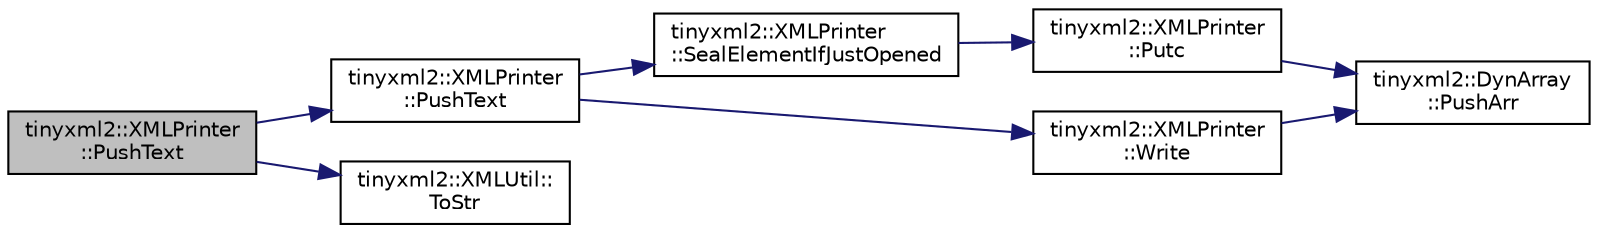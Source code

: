 digraph "tinyxml2::XMLPrinter::PushText"
{
 // LATEX_PDF_SIZE
  edge [fontname="Helvetica",fontsize="10",labelfontname="Helvetica",labelfontsize="10"];
  node [fontname="Helvetica",fontsize="10",shape=record];
  rankdir="LR";
  Node1 [label="tinyxml2::XMLPrinter\l::PushText",height=0.2,width=0.4,color="black", fillcolor="grey75", style="filled", fontcolor="black",tooltip="Add a text node from an integer."];
  Node1 -> Node2 [color="midnightblue",fontsize="10",style="solid",fontname="Helvetica"];
  Node2 [label="tinyxml2::XMLPrinter\l::PushText",height=0.2,width=0.4,color="black", fillcolor="white", style="filled",URL="$classtinyxml2_1_1XMLPrinter.html#a1cc16a9362df4332012cb13cff6441b3",tooltip="Add a text node."];
  Node2 -> Node3 [color="midnightblue",fontsize="10",style="solid",fontname="Helvetica"];
  Node3 [label="tinyxml2::XMLPrinter\l::SealElementIfJustOpened",height=0.2,width=0.4,color="black", fillcolor="white", style="filled",URL="$classtinyxml2_1_1XMLPrinter.html#ac6e2c72c5d796f5b4de6ce81ca95e3fa",tooltip=" "];
  Node3 -> Node4 [color="midnightblue",fontsize="10",style="solid",fontname="Helvetica"];
  Node4 [label="tinyxml2::XMLPrinter\l::Putc",height=0.2,width=0.4,color="black", fillcolor="white", style="filled",URL="$classtinyxml2_1_1XMLPrinter.html#a9567b0218169ba59794f171ae2f9944c",tooltip=" "];
  Node4 -> Node5 [color="midnightblue",fontsize="10",style="solid",fontname="Helvetica"];
  Node5 [label="tinyxml2::DynArray\l::PushArr",height=0.2,width=0.4,color="black", fillcolor="white", style="filled",URL="$classtinyxml2_1_1DynArray.html#ad289abee8cd02b26e215f1b63d2043f1",tooltip=" "];
  Node2 -> Node6 [color="midnightblue",fontsize="10",style="solid",fontname="Helvetica"];
  Node6 [label="tinyxml2::XMLPrinter\l::Write",height=0.2,width=0.4,color="black", fillcolor="white", style="filled",URL="$classtinyxml2_1_1XMLPrinter.html#aff363b7634a27538fd691ae62adbda63",tooltip=" "];
  Node6 -> Node5 [color="midnightblue",fontsize="10",style="solid",fontname="Helvetica"];
  Node1 -> Node7 [color="midnightblue",fontsize="10",style="solid",fontname="Helvetica"];
  Node7 [label="tinyxml2::XMLUtil::\lToStr",height=0.2,width=0.4,color="black", fillcolor="white", style="filled",URL="$classtinyxml2_1_1XMLUtil.html#a3cd6c703d49b9d51bdf0f4ff6aa021c7",tooltip=" "];
}
